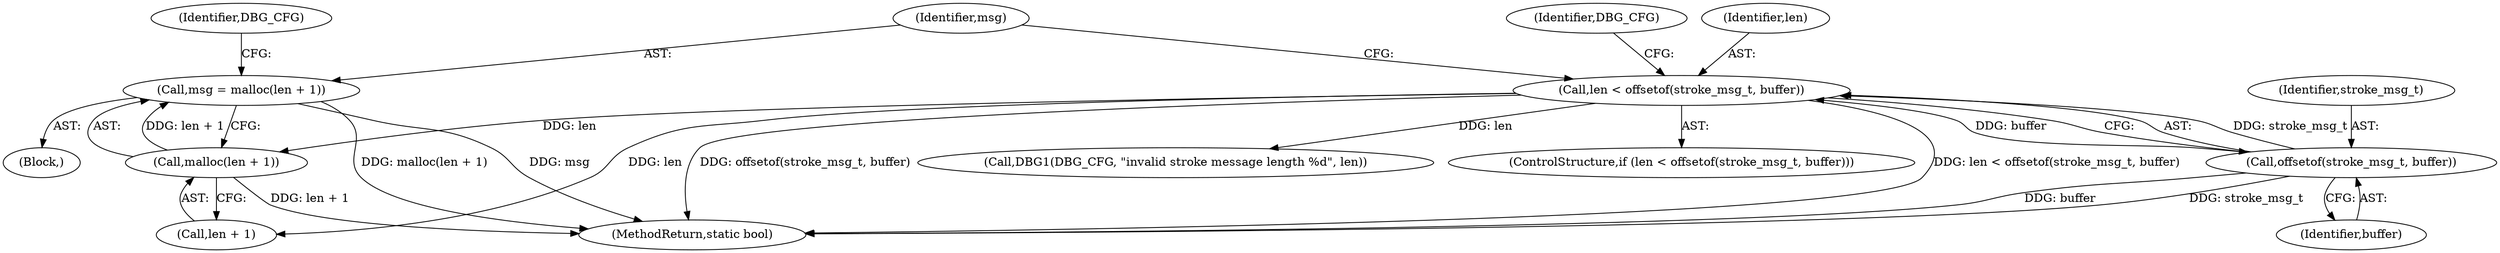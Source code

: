 digraph "0_strongswan_0acd1ab4d08d53d80393b1a37b8781f6e7b2b996@API" {
"1000143" [label="(Call,msg = malloc(len + 1))"];
"1000145" [label="(Call,malloc(len + 1))"];
"1000131" [label="(Call,len < offsetof(stroke_msg_t, buffer))"];
"1000133" [label="(Call,offsetof(stroke_msg_t, buffer))"];
"1000105" [label="(Block,)"];
"1000154" [label="(MethodReturn,static bool)"];
"1000133" [label="(Call,offsetof(stroke_msg_t, buffer))"];
"1000137" [label="(Call,DBG1(DBG_CFG, \"invalid stroke message length %d\", len))"];
"1000135" [label="(Identifier,buffer)"];
"1000145" [label="(Call,malloc(len + 1))"];
"1000134" [label="(Identifier,stroke_msg_t)"];
"1000130" [label="(ControlStructure,if (len < offsetof(stroke_msg_t, buffer)))"];
"1000131" [label="(Call,len < offsetof(stroke_msg_t, buffer))"];
"1000132" [label="(Identifier,len)"];
"1000138" [label="(Identifier,DBG_CFG)"];
"1000144" [label="(Identifier,msg)"];
"1000146" [label="(Call,len + 1)"];
"1000150" [label="(Identifier,DBG_CFG)"];
"1000143" [label="(Call,msg = malloc(len + 1))"];
"1000143" -> "1000105"  [label="AST: "];
"1000143" -> "1000145"  [label="CFG: "];
"1000144" -> "1000143"  [label="AST: "];
"1000145" -> "1000143"  [label="AST: "];
"1000150" -> "1000143"  [label="CFG: "];
"1000143" -> "1000154"  [label="DDG: msg"];
"1000143" -> "1000154"  [label="DDG: malloc(len + 1)"];
"1000145" -> "1000143"  [label="DDG: len + 1"];
"1000145" -> "1000146"  [label="CFG: "];
"1000146" -> "1000145"  [label="AST: "];
"1000145" -> "1000154"  [label="DDG: len + 1"];
"1000131" -> "1000145"  [label="DDG: len"];
"1000131" -> "1000130"  [label="AST: "];
"1000131" -> "1000133"  [label="CFG: "];
"1000132" -> "1000131"  [label="AST: "];
"1000133" -> "1000131"  [label="AST: "];
"1000138" -> "1000131"  [label="CFG: "];
"1000144" -> "1000131"  [label="CFG: "];
"1000131" -> "1000154"  [label="DDG: offsetof(stroke_msg_t, buffer)"];
"1000131" -> "1000154"  [label="DDG: len < offsetof(stroke_msg_t, buffer)"];
"1000133" -> "1000131"  [label="DDG: stroke_msg_t"];
"1000133" -> "1000131"  [label="DDG: buffer"];
"1000131" -> "1000137"  [label="DDG: len"];
"1000131" -> "1000146"  [label="DDG: len"];
"1000133" -> "1000135"  [label="CFG: "];
"1000134" -> "1000133"  [label="AST: "];
"1000135" -> "1000133"  [label="AST: "];
"1000133" -> "1000154"  [label="DDG: stroke_msg_t"];
"1000133" -> "1000154"  [label="DDG: buffer"];
}
